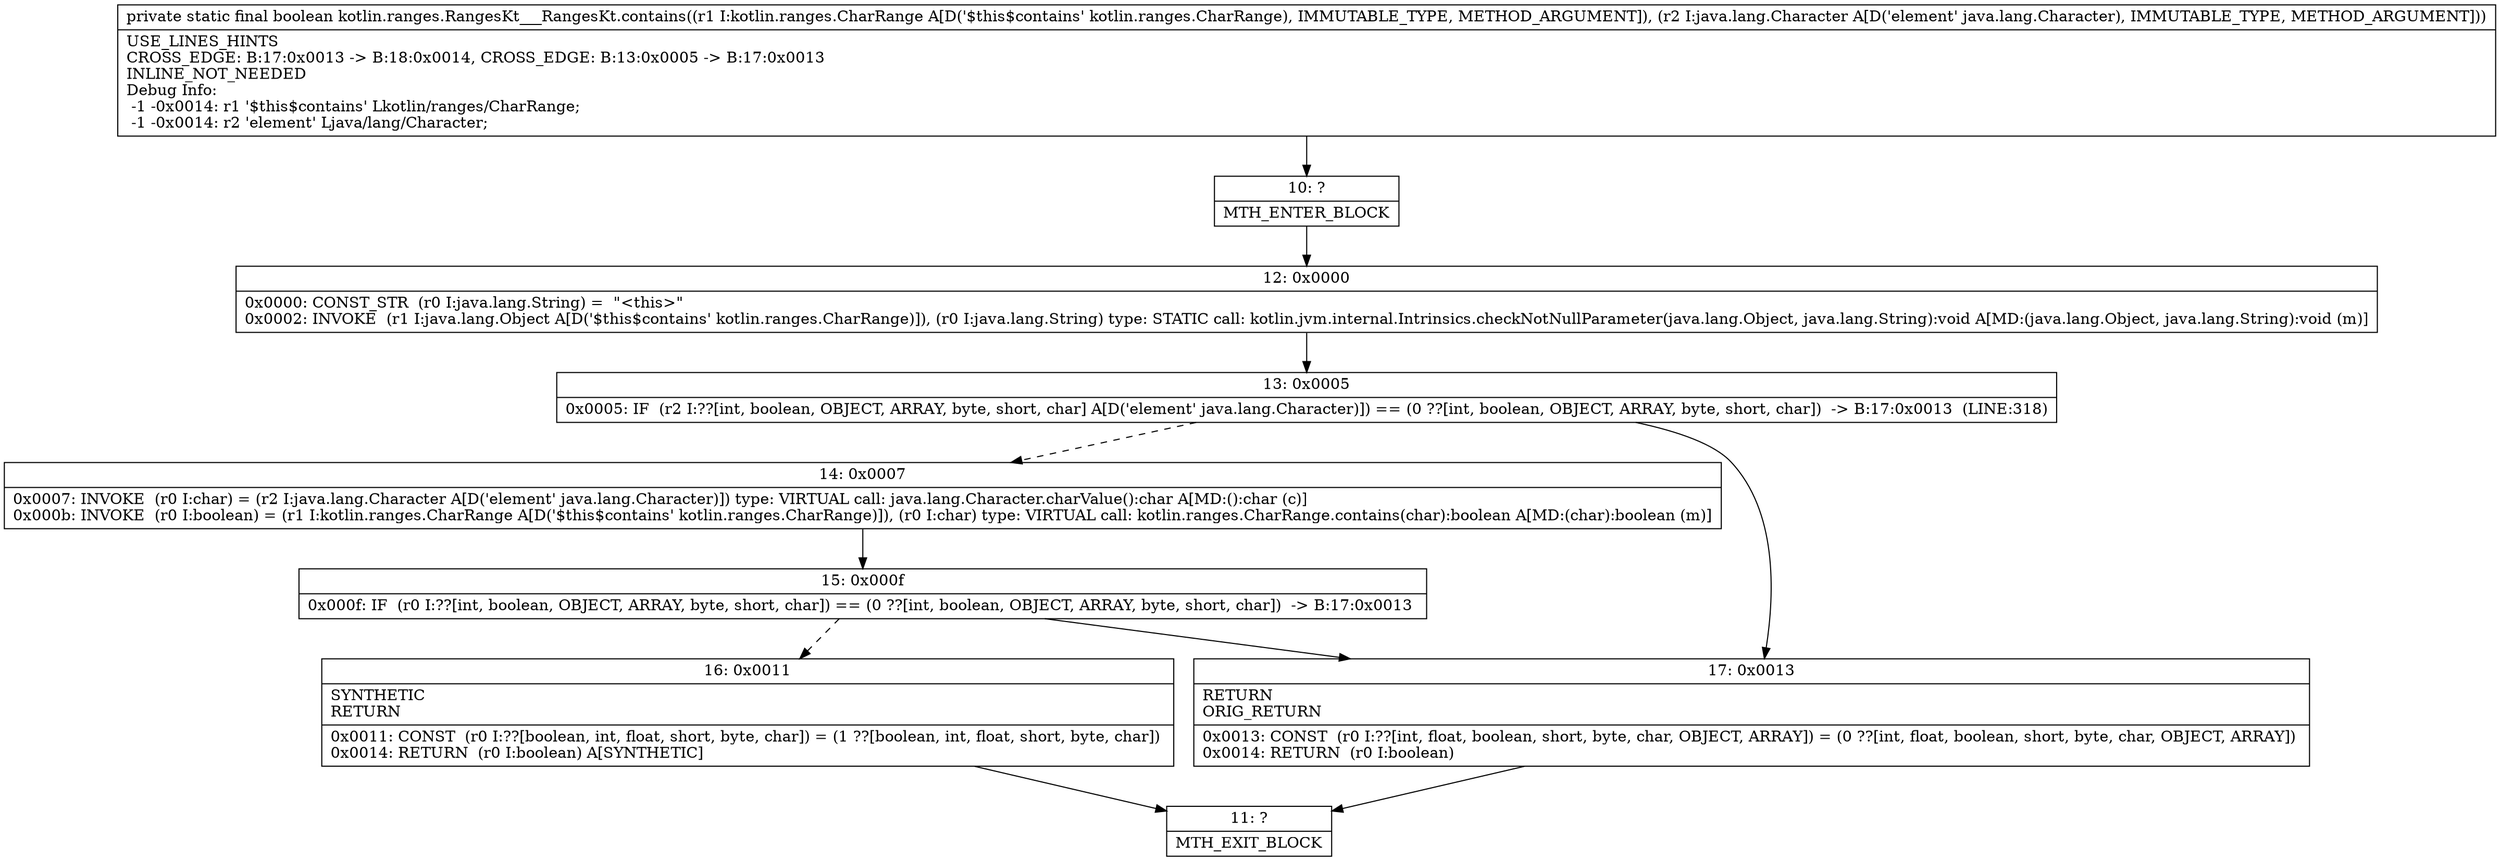 digraph "CFG forkotlin.ranges.RangesKt___RangesKt.contains(Lkotlin\/ranges\/CharRange;Ljava\/lang\/Character;)Z" {
Node_10 [shape=record,label="{10\:\ ?|MTH_ENTER_BLOCK\l}"];
Node_12 [shape=record,label="{12\:\ 0x0000|0x0000: CONST_STR  (r0 I:java.lang.String) =  \"\<this\>\" \l0x0002: INVOKE  (r1 I:java.lang.Object A[D('$this$contains' kotlin.ranges.CharRange)]), (r0 I:java.lang.String) type: STATIC call: kotlin.jvm.internal.Intrinsics.checkNotNullParameter(java.lang.Object, java.lang.String):void A[MD:(java.lang.Object, java.lang.String):void (m)]\l}"];
Node_13 [shape=record,label="{13\:\ 0x0005|0x0005: IF  (r2 I:??[int, boolean, OBJECT, ARRAY, byte, short, char] A[D('element' java.lang.Character)]) == (0 ??[int, boolean, OBJECT, ARRAY, byte, short, char])  \-\> B:17:0x0013  (LINE:318)\l}"];
Node_14 [shape=record,label="{14\:\ 0x0007|0x0007: INVOKE  (r0 I:char) = (r2 I:java.lang.Character A[D('element' java.lang.Character)]) type: VIRTUAL call: java.lang.Character.charValue():char A[MD:():char (c)]\l0x000b: INVOKE  (r0 I:boolean) = (r1 I:kotlin.ranges.CharRange A[D('$this$contains' kotlin.ranges.CharRange)]), (r0 I:char) type: VIRTUAL call: kotlin.ranges.CharRange.contains(char):boolean A[MD:(char):boolean (m)]\l}"];
Node_15 [shape=record,label="{15\:\ 0x000f|0x000f: IF  (r0 I:??[int, boolean, OBJECT, ARRAY, byte, short, char]) == (0 ??[int, boolean, OBJECT, ARRAY, byte, short, char])  \-\> B:17:0x0013 \l}"];
Node_16 [shape=record,label="{16\:\ 0x0011|SYNTHETIC\lRETURN\l|0x0011: CONST  (r0 I:??[boolean, int, float, short, byte, char]) = (1 ??[boolean, int, float, short, byte, char]) \l0x0014: RETURN  (r0 I:boolean) A[SYNTHETIC]\l}"];
Node_11 [shape=record,label="{11\:\ ?|MTH_EXIT_BLOCK\l}"];
Node_17 [shape=record,label="{17\:\ 0x0013|RETURN\lORIG_RETURN\l|0x0013: CONST  (r0 I:??[int, float, boolean, short, byte, char, OBJECT, ARRAY]) = (0 ??[int, float, boolean, short, byte, char, OBJECT, ARRAY]) \l0x0014: RETURN  (r0 I:boolean) \l}"];
MethodNode[shape=record,label="{private static final boolean kotlin.ranges.RangesKt___RangesKt.contains((r1 I:kotlin.ranges.CharRange A[D('$this$contains' kotlin.ranges.CharRange), IMMUTABLE_TYPE, METHOD_ARGUMENT]), (r2 I:java.lang.Character A[D('element' java.lang.Character), IMMUTABLE_TYPE, METHOD_ARGUMENT]))  | USE_LINES_HINTS\lCROSS_EDGE: B:17:0x0013 \-\> B:18:0x0014, CROSS_EDGE: B:13:0x0005 \-\> B:17:0x0013\lINLINE_NOT_NEEDED\lDebug Info:\l  \-1 \-0x0014: r1 '$this$contains' Lkotlin\/ranges\/CharRange;\l  \-1 \-0x0014: r2 'element' Ljava\/lang\/Character;\l}"];
MethodNode -> Node_10;Node_10 -> Node_12;
Node_12 -> Node_13;
Node_13 -> Node_14[style=dashed];
Node_13 -> Node_17;
Node_14 -> Node_15;
Node_15 -> Node_16[style=dashed];
Node_15 -> Node_17;
Node_16 -> Node_11;
Node_17 -> Node_11;
}

